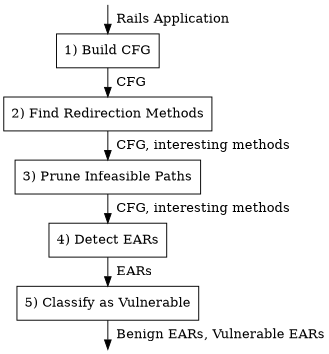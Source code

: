 digraph G {
	size="2.2,5";
	margin=0;
	ranksep=.2;
	
	
node [shape=box];

start [style=invis,width=0,height=0,fixedsize=true,label=""];
end [style=invis,width=0,height=0,fixedsize=true,label=""];

step_1 [label="1) Build CFG"];
step_2 [label="2) Find Redirection Methods"];
step_3 [label="3) Prune Infeasible Paths"];
step_4 [label="4) Detect EARs"];
step_5 [label="5) Classify as Vulnerable"];



start -> step_1 [label="  Rails Application"];
step_1 -> step_2 [label="  CFG"];
step_2 -> step_3 [label="  CFG, interesting methods"];
step_3 -> step_4 [label="  CFG, interesting methods"];
step_4 -> step_5 [label="  EARs"];
step_5 -> end [label="  Benign EARs, Vulnerable EARs"];
}